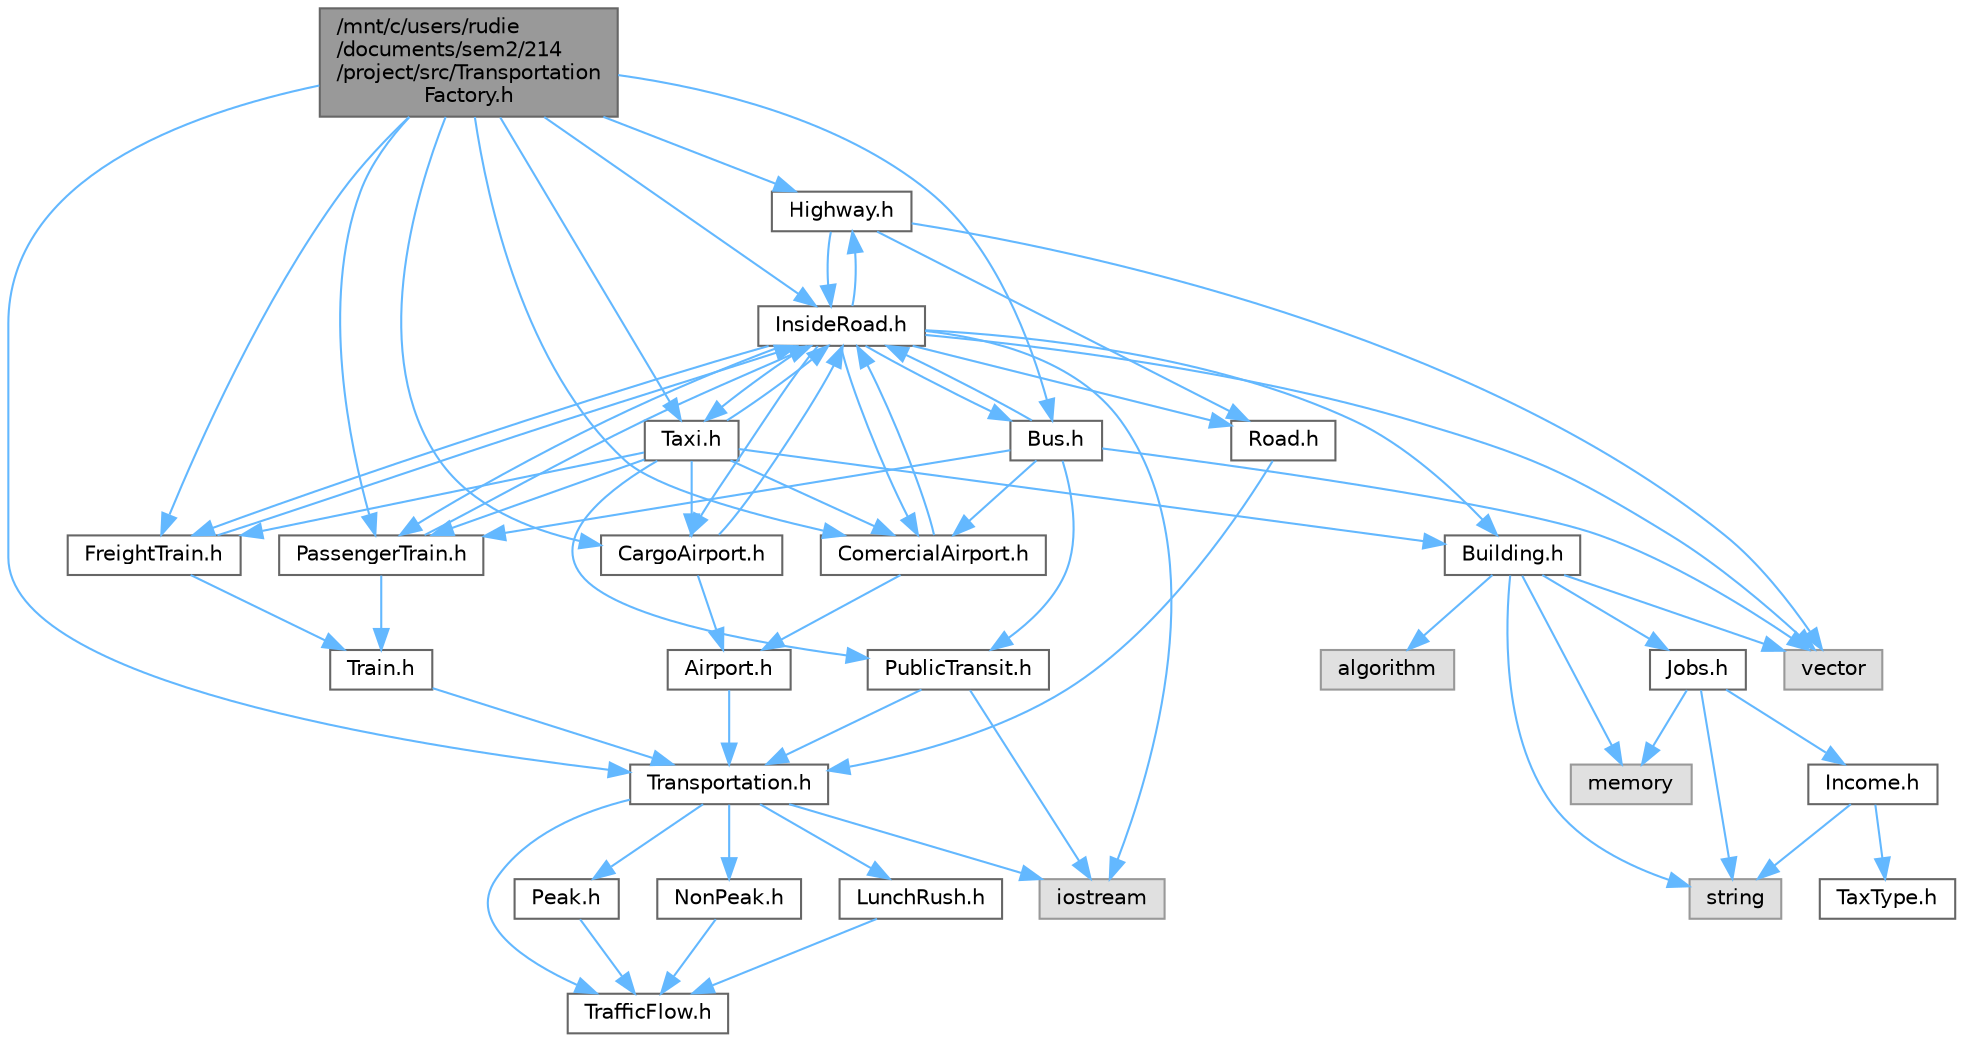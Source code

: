 digraph "/mnt/c/users/rudie/documents/sem2/214/project/src/TransportationFactory.h"
{
 // LATEX_PDF_SIZE
  bgcolor="transparent";
  edge [fontname=Helvetica,fontsize=10,labelfontname=Helvetica,labelfontsize=10];
  node [fontname=Helvetica,fontsize=10,shape=box,height=0.2,width=0.4];
  Node1 [id="Node000001",label="/mnt/c/users/rudie\l/documents/sem2/214\l/project/src/Transportation\lFactory.h",height=0.2,width=0.4,color="gray40", fillcolor="grey60", style="filled", fontcolor="black",tooltip="Header file for the TransportationFactory class."];
  Node1 -> Node2 [id="edge67_Node000001_Node000002",color="steelblue1",style="solid",tooltip=" "];
  Node2 [id="Node000002",label="Transportation.h",height=0.2,width=0.4,color="grey40", fillcolor="white", style="filled",URL="$Transportation_8h.html",tooltip="Header file for the Transportation class."];
  Node2 -> Node3 [id="edge68_Node000002_Node000003",color="steelblue1",style="solid",tooltip=" "];
  Node3 [id="Node000003",label="iostream",height=0.2,width=0.4,color="grey60", fillcolor="#E0E0E0", style="filled",tooltip=" "];
  Node2 -> Node4 [id="edge69_Node000002_Node000004",color="steelblue1",style="solid",tooltip=" "];
  Node4 [id="Node000004",label="TrafficFlow.h",height=0.2,width=0.4,color="grey40", fillcolor="white", style="filled",URL="$TrafficFlow_8h.html",tooltip="Defines the TrafficFlow interface for traffic flow measurement."];
  Node2 -> Node5 [id="edge70_Node000002_Node000005",color="steelblue1",style="solid",tooltip=" "];
  Node5 [id="Node000005",label="Peak.h",height=0.2,width=0.4,color="grey40", fillcolor="white", style="filled",URL="$Peak_8h.html",tooltip="Header file for the Peak class, which inherits from TrafficFlow."];
  Node5 -> Node4 [id="edge71_Node000005_Node000004",color="steelblue1",style="solid",tooltip=" "];
  Node2 -> Node6 [id="edge72_Node000002_Node000006",color="steelblue1",style="solid",tooltip=" "];
  Node6 [id="Node000006",label="NonPeak.h",height=0.2,width=0.4,color="grey40", fillcolor="white", style="filled",URL="$NonPeak_8h.html",tooltip="Header file for the NonPeak class."];
  Node6 -> Node4 [id="edge73_Node000006_Node000004",color="steelblue1",style="solid",tooltip=" "];
  Node2 -> Node7 [id="edge74_Node000002_Node000007",color="steelblue1",style="solid",tooltip=" "];
  Node7 [id="Node000007",label="LunchRush.h",height=0.2,width=0.4,color="grey40", fillcolor="white", style="filled",URL="$LunchRush_8h.html",tooltip="Header file for the LunchRush class."];
  Node7 -> Node4 [id="edge75_Node000007_Node000004",color="steelblue1",style="solid",tooltip=" "];
  Node1 -> Node8 [id="edge76_Node000001_Node000008",color="steelblue1",style="solid",tooltip=" "];
  Node8 [id="Node000008",label="Highway.h",height=0.2,width=0.4,color="grey40", fillcolor="white", style="filled",URL="$Highway_8h.html",tooltip="Header file for the Highway class."];
  Node8 -> Node9 [id="edge77_Node000008_Node000009",color="steelblue1",style="solid",tooltip=" "];
  Node9 [id="Node000009",label="vector",height=0.2,width=0.4,color="grey60", fillcolor="#E0E0E0", style="filled",tooltip=" "];
  Node8 -> Node10 [id="edge78_Node000008_Node000010",color="steelblue1",style="solid",tooltip=" "];
  Node10 [id="Node000010",label="Road.h",height=0.2,width=0.4,color="grey40", fillcolor="white", style="filled",URL="$Road_8h.html",tooltip="Defines the Road class which inherits from the Transportation class."];
  Node10 -> Node2 [id="edge79_Node000010_Node000002",color="steelblue1",style="solid",tooltip=" "];
  Node8 -> Node11 [id="edge80_Node000008_Node000011",color="steelblue1",style="solid",tooltip=" "];
  Node11 [id="Node000011",label="InsideRoad.h",height=0.2,width=0.4,color="grey40", fillcolor="white", style="filled",URL="$InsideRoad_8h.html",tooltip="Header file for the InsideRoad class."];
  Node11 -> Node9 [id="edge81_Node000011_Node000009",color="steelblue1",style="solid",tooltip=" "];
  Node11 -> Node3 [id="edge82_Node000011_Node000003",color="steelblue1",style="solid",tooltip=" "];
  Node11 -> Node10 [id="edge83_Node000011_Node000010",color="steelblue1",style="solid",tooltip=" "];
  Node11 -> Node8 [id="edge84_Node000011_Node000008",color="steelblue1",style="solid",tooltip=" "];
  Node11 -> Node12 [id="edge85_Node000011_Node000012",color="steelblue1",style="solid",tooltip=" "];
  Node12 [id="Node000012",label="Bus.h",height=0.2,width=0.4,color="grey40", fillcolor="white", style="filled",URL="$Bus_8h.html",tooltip="Header file for the Bus class."];
  Node12 -> Node9 [id="edge86_Node000012_Node000009",color="steelblue1",style="solid",tooltip=" "];
  Node12 -> Node13 [id="edge87_Node000012_Node000013",color="steelblue1",style="solid",tooltip=" "];
  Node13 [id="Node000013",label="PublicTransit.h",height=0.2,width=0.4,color="grey40", fillcolor="white", style="filled",URL="$PublicTransit_8h.html",tooltip="Header file for the PublicTransit class."];
  Node13 -> Node3 [id="edge88_Node000013_Node000003",color="steelblue1",style="solid",tooltip=" "];
  Node13 -> Node2 [id="edge89_Node000013_Node000002",color="steelblue1",style="solid",tooltip=" "];
  Node12 -> Node11 [id="edge90_Node000012_Node000011",color="steelblue1",style="solid",tooltip=" "];
  Node12 -> Node14 [id="edge91_Node000012_Node000014",color="steelblue1",style="solid",tooltip=" "];
  Node14 [id="Node000014",label="ComercialAirport.h",height=0.2,width=0.4,color="grey40", fillcolor="white", style="filled",URL="$ComercialAirport_8h.html",tooltip="Defines the ComercialAirport class which inherits from the Airport class."];
  Node14 -> Node15 [id="edge92_Node000014_Node000015",color="steelblue1",style="solid",tooltip=" "];
  Node15 [id="Node000015",label="Airport.h",height=0.2,width=0.4,color="grey40", fillcolor="white", style="filled",URL="$Airport_8h.html",tooltip="Defines the Airport class which inherits from the Transportation class."];
  Node15 -> Node2 [id="edge93_Node000015_Node000002",color="steelblue1",style="solid",tooltip=" "];
  Node14 -> Node11 [id="edge94_Node000014_Node000011",color="steelblue1",style="solid",tooltip=" "];
  Node12 -> Node16 [id="edge95_Node000012_Node000016",color="steelblue1",style="solid",tooltip=" "];
  Node16 [id="Node000016",label="PassengerTrain.h",height=0.2,width=0.4,color="grey40", fillcolor="white", style="filled",URL="$PassengerTrain_8h.html",tooltip="Header file for the PassengerTrain class."];
  Node16 -> Node17 [id="edge96_Node000016_Node000017",color="steelblue1",style="solid",tooltip=" "];
  Node17 [id="Node000017",label="Train.h",height=0.2,width=0.4,color="grey40", fillcolor="white", style="filled",URL="$Train_8h.html",tooltip="Header file for the Train class."];
  Node17 -> Node2 [id="edge97_Node000017_Node000002",color="steelblue1",style="solid",tooltip=" "];
  Node16 -> Node11 [id="edge98_Node000016_Node000011",color="steelblue1",style="solid",tooltip=" "];
  Node11 -> Node18 [id="edge99_Node000011_Node000018",color="steelblue1",style="solid",tooltip=" "];
  Node18 [id="Node000018",label="Taxi.h",height=0.2,width=0.4,color="grey40", fillcolor="white", style="filled",URL="$Taxi_8h.html",tooltip="Header file for the Taxi class, which represents a taxi in a public transit system."];
  Node18 -> Node13 [id="edge100_Node000018_Node000013",color="steelblue1",style="solid",tooltip=" "];
  Node18 -> Node11 [id="edge101_Node000018_Node000011",color="steelblue1",style="solid",tooltip=" "];
  Node18 -> Node14 [id="edge102_Node000018_Node000014",color="steelblue1",style="solid",tooltip=" "];
  Node18 -> Node19 [id="edge103_Node000018_Node000019",color="steelblue1",style="solid",tooltip=" "];
  Node19 [id="Node000019",label="CargoAirport.h",height=0.2,width=0.4,color="grey40", fillcolor="white", style="filled",URL="$CargoAirport_8h.html",tooltip="Header file for the CargoAirport class."];
  Node19 -> Node15 [id="edge104_Node000019_Node000015",color="steelblue1",style="solid",tooltip=" "];
  Node19 -> Node11 [id="edge105_Node000019_Node000011",color="steelblue1",style="solid",tooltip=" "];
  Node18 -> Node20 [id="edge106_Node000018_Node000020",color="steelblue1",style="solid",tooltip=" "];
  Node20 [id="Node000020",label="FreightTrain.h",height=0.2,width=0.4,color="grey40", fillcolor="white", style="filled",URL="$FreightTrain_8h.html",tooltip="Header file for the FreightTrain class."];
  Node20 -> Node17 [id="edge107_Node000020_Node000017",color="steelblue1",style="solid",tooltip=" "];
  Node20 -> Node11 [id="edge108_Node000020_Node000011",color="steelblue1",style="solid",tooltip=" "];
  Node18 -> Node16 [id="edge109_Node000018_Node000016",color="steelblue1",style="solid",tooltip=" "];
  Node18 -> Node21 [id="edge110_Node000018_Node000021",color="steelblue1",style="solid",tooltip=" "];
  Node21 [id="Node000021",label="Building.h",height=0.2,width=0.4,color="grey40", fillcolor="white", style="filled",URL="$Building_8h.html",tooltip="Definition of the Building class."];
  Node21 -> Node22 [id="edge111_Node000021_Node000022",color="steelblue1",style="solid",tooltip=" "];
  Node22 [id="Node000022",label="string",height=0.2,width=0.4,color="grey60", fillcolor="#E0E0E0", style="filled",tooltip=" "];
  Node21 -> Node9 [id="edge112_Node000021_Node000009",color="steelblue1",style="solid",tooltip=" "];
  Node21 -> Node23 [id="edge113_Node000021_Node000023",color="steelblue1",style="solid",tooltip=" "];
  Node23 [id="Node000023",label="memory",height=0.2,width=0.4,color="grey60", fillcolor="#E0E0E0", style="filled",tooltip=" "];
  Node21 -> Node24 [id="edge114_Node000021_Node000024",color="steelblue1",style="solid",tooltip=" "];
  Node24 [id="Node000024",label="algorithm",height=0.2,width=0.4,color="grey60", fillcolor="#E0E0E0", style="filled",tooltip=" "];
  Node21 -> Node25 [id="edge115_Node000021_Node000025",color="steelblue1",style="solid",tooltip=" "];
  Node25 [id="Node000025",label="Jobs.h",height=0.2,width=0.4,color="grey40", fillcolor="white", style="filled",URL="$Jobs_8h.html",tooltip="Definition of the Jobs class."];
  Node25 -> Node23 [id="edge116_Node000025_Node000023",color="steelblue1",style="solid",tooltip=" "];
  Node25 -> Node26 [id="edge117_Node000025_Node000026",color="steelblue1",style="solid",tooltip=" "];
  Node26 [id="Node000026",label="Income.h",height=0.2,width=0.4,color="grey40", fillcolor="white", style="filled",URL="$Income_8h.html",tooltip="Definition of the Income class."];
  Node26 -> Node27 [id="edge118_Node000026_Node000027",color="steelblue1",style="solid",tooltip=" "];
  Node27 [id="Node000027",label="TaxType.h",height=0.2,width=0.4,color="grey40", fillcolor="white", style="filled",URL="$TaxType_8h_source.html",tooltip=" "];
  Node26 -> Node22 [id="edge119_Node000026_Node000022",color="steelblue1",style="solid",tooltip=" "];
  Node25 -> Node22 [id="edge120_Node000025_Node000022",color="steelblue1",style="solid",tooltip=" "];
  Node11 -> Node14 [id="edge121_Node000011_Node000014",color="steelblue1",style="solid",tooltip=" "];
  Node11 -> Node19 [id="edge122_Node000011_Node000019",color="steelblue1",style="solid",tooltip=" "];
  Node11 -> Node16 [id="edge123_Node000011_Node000016",color="steelblue1",style="solid",tooltip=" "];
  Node11 -> Node20 [id="edge124_Node000011_Node000020",color="steelblue1",style="solid",tooltip=" "];
  Node11 -> Node21 [id="edge125_Node000011_Node000021",color="steelblue1",style="solid",tooltip=" "];
  Node1 -> Node11 [id="edge126_Node000001_Node000011",color="steelblue1",style="solid",tooltip=" "];
  Node1 -> Node12 [id="edge127_Node000001_Node000012",color="steelblue1",style="solid",tooltip=" "];
  Node1 -> Node18 [id="edge128_Node000001_Node000018",color="steelblue1",style="solid",tooltip=" "];
  Node1 -> Node16 [id="edge129_Node000001_Node000016",color="steelblue1",style="solid",tooltip=" "];
  Node1 -> Node20 [id="edge130_Node000001_Node000020",color="steelblue1",style="solid",tooltip=" "];
  Node1 -> Node14 [id="edge131_Node000001_Node000014",color="steelblue1",style="solid",tooltip=" "];
  Node1 -> Node19 [id="edge132_Node000001_Node000019",color="steelblue1",style="solid",tooltip=" "];
}
